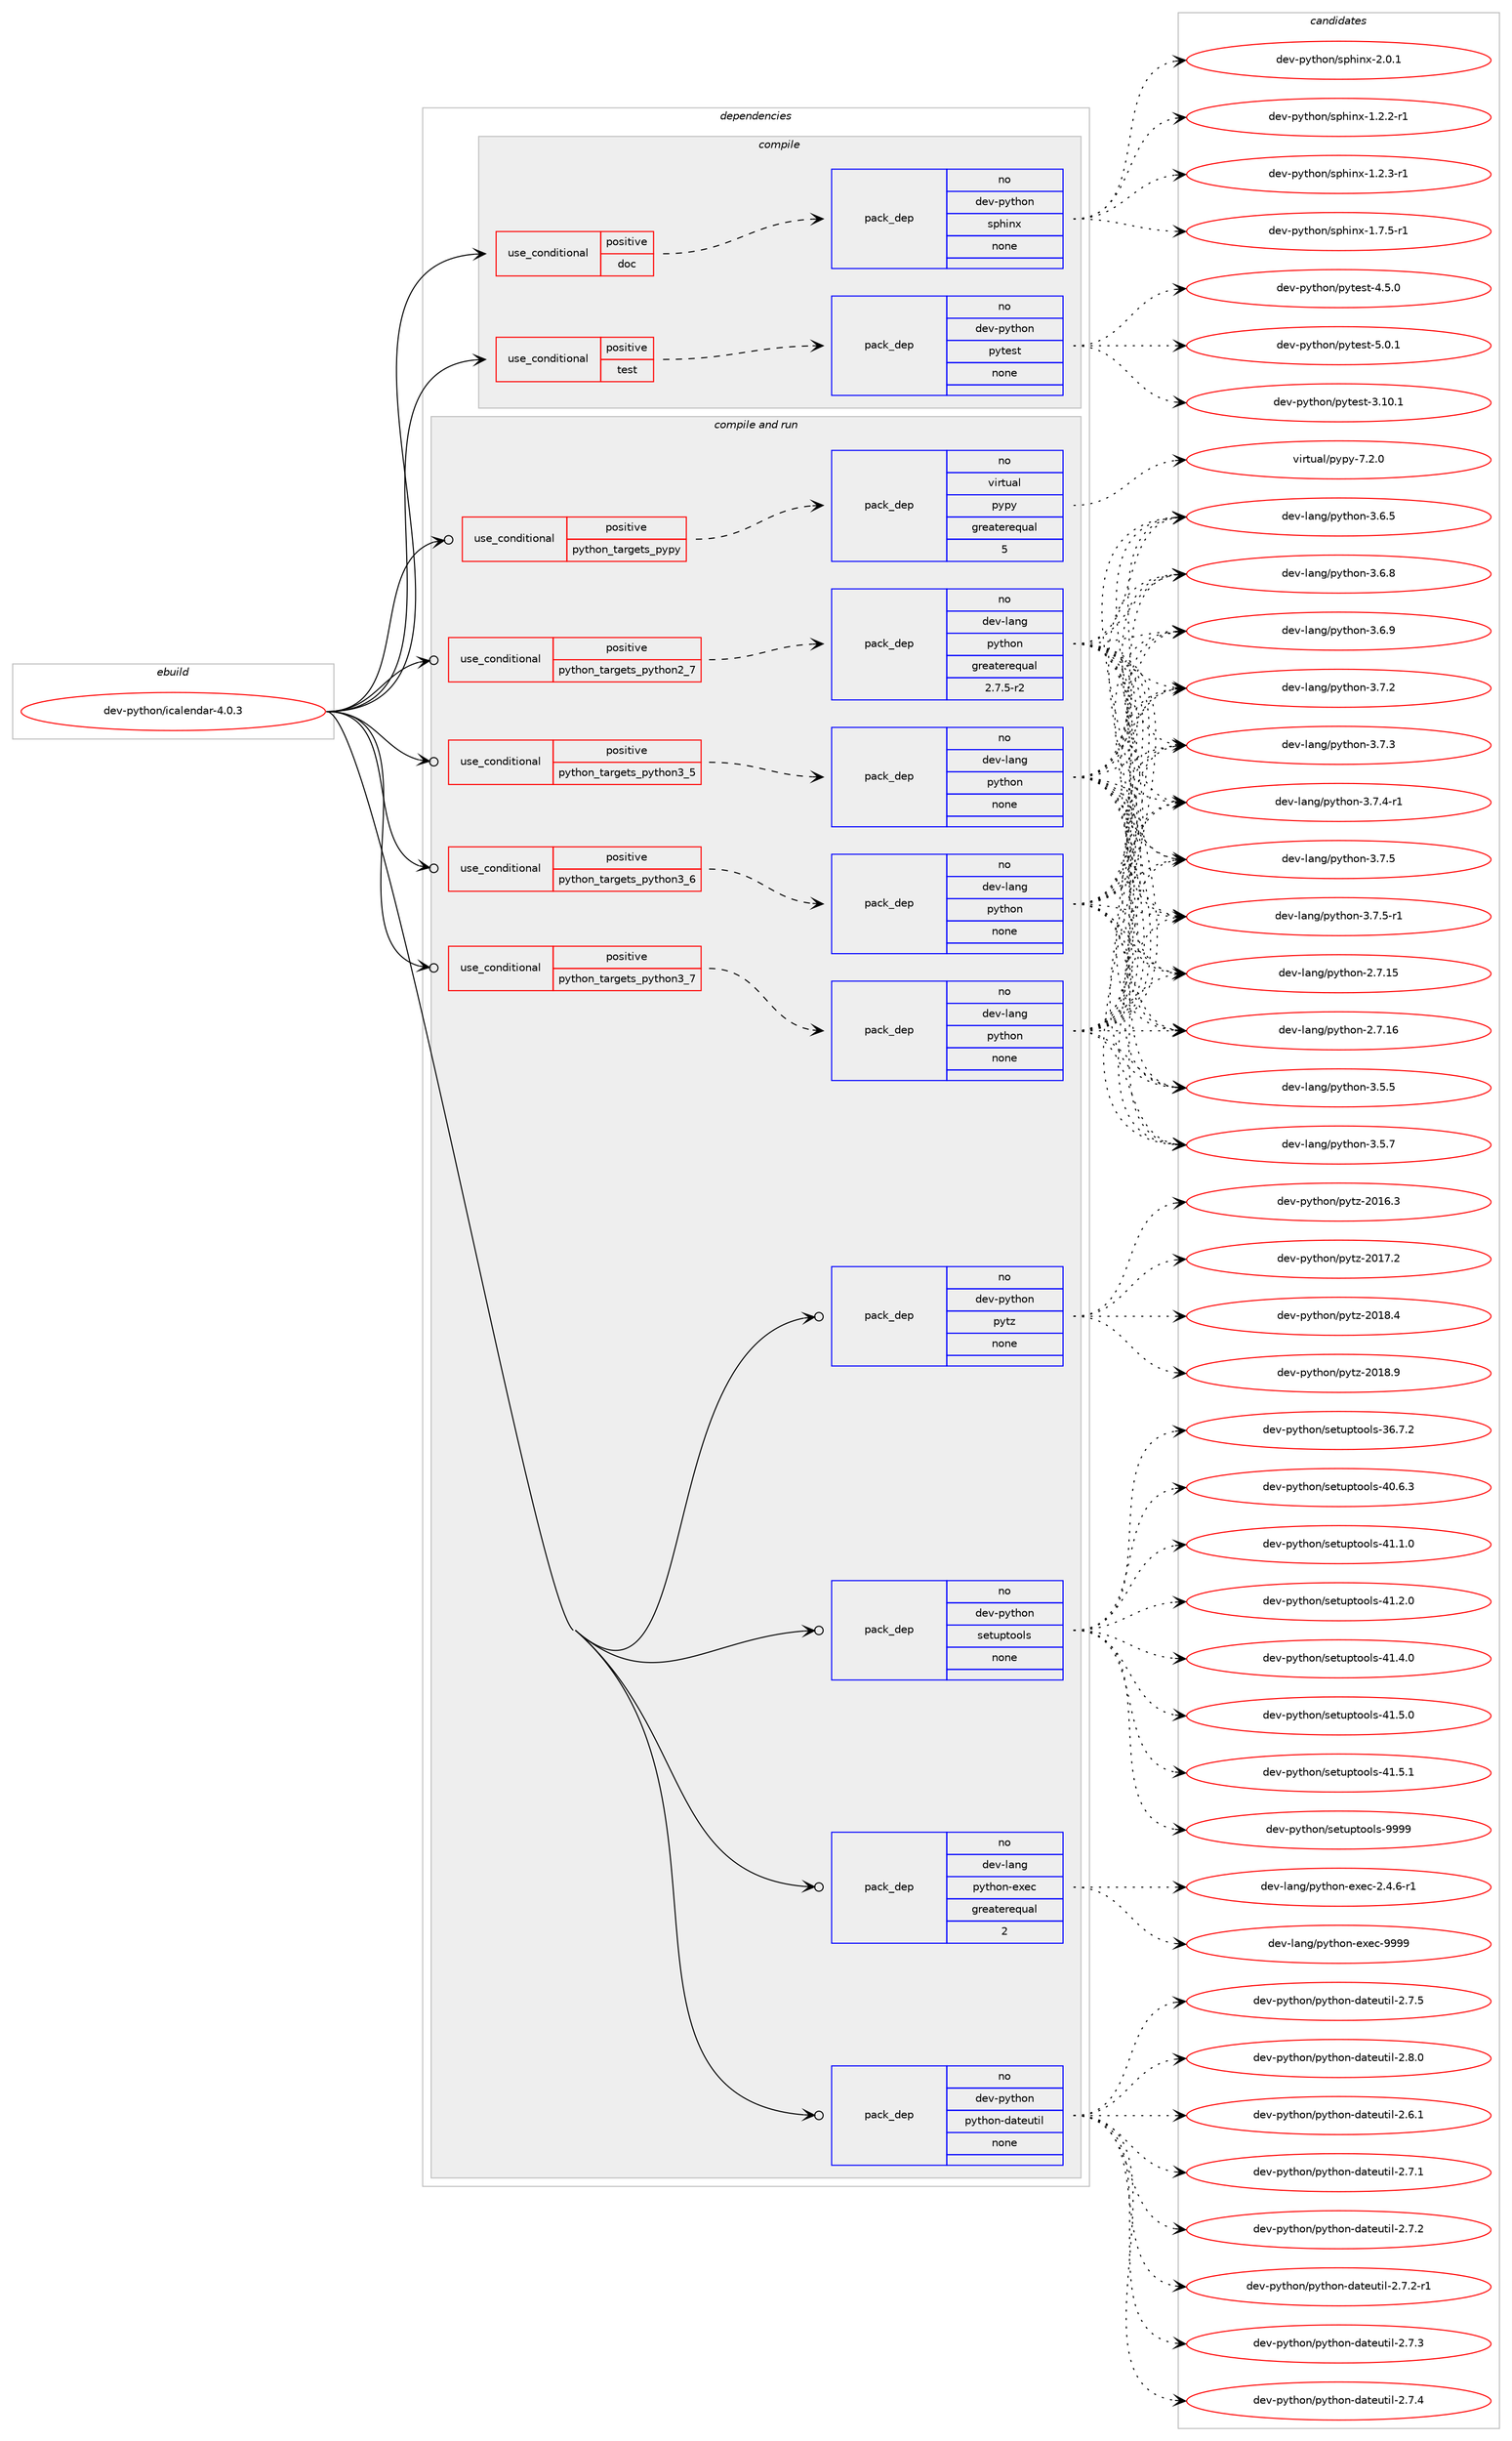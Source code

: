 digraph prolog {

# *************
# Graph options
# *************

newrank=true;
concentrate=true;
compound=true;
graph [rankdir=LR,fontname=Helvetica,fontsize=10,ranksep=1.5];#, ranksep=2.5, nodesep=0.2];
edge  [arrowhead=vee];
node  [fontname=Helvetica,fontsize=10];

# **********
# The ebuild
# **********

subgraph cluster_leftcol {
color=gray;
rank=same;
label=<<i>ebuild</i>>;
id [label="dev-python/icalendar-4.0.3", color=red, width=4, href="../dev-python/icalendar-4.0.3.svg"];
}

# ****************
# The dependencies
# ****************

subgraph cluster_midcol {
color=gray;
label=<<i>dependencies</i>>;
subgraph cluster_compile {
fillcolor="#eeeeee";
style=filled;
label=<<i>compile</i>>;
subgraph cond140732 {
dependency609104 [label=<<TABLE BORDER="0" CELLBORDER="1" CELLSPACING="0" CELLPADDING="4"><TR><TD ROWSPAN="3" CELLPADDING="10">use_conditional</TD></TR><TR><TD>positive</TD></TR><TR><TD>doc</TD></TR></TABLE>>, shape=none, color=red];
subgraph pack456573 {
dependency609105 [label=<<TABLE BORDER="0" CELLBORDER="1" CELLSPACING="0" CELLPADDING="4" WIDTH="220"><TR><TD ROWSPAN="6" CELLPADDING="30">pack_dep</TD></TR><TR><TD WIDTH="110">no</TD></TR><TR><TD>dev-python</TD></TR><TR><TD>sphinx</TD></TR><TR><TD>none</TD></TR><TR><TD></TD></TR></TABLE>>, shape=none, color=blue];
}
dependency609104:e -> dependency609105:w [weight=20,style="dashed",arrowhead="vee"];
}
id:e -> dependency609104:w [weight=20,style="solid",arrowhead="vee"];
subgraph cond140733 {
dependency609106 [label=<<TABLE BORDER="0" CELLBORDER="1" CELLSPACING="0" CELLPADDING="4"><TR><TD ROWSPAN="3" CELLPADDING="10">use_conditional</TD></TR><TR><TD>positive</TD></TR><TR><TD>test</TD></TR></TABLE>>, shape=none, color=red];
subgraph pack456574 {
dependency609107 [label=<<TABLE BORDER="0" CELLBORDER="1" CELLSPACING="0" CELLPADDING="4" WIDTH="220"><TR><TD ROWSPAN="6" CELLPADDING="30">pack_dep</TD></TR><TR><TD WIDTH="110">no</TD></TR><TR><TD>dev-python</TD></TR><TR><TD>pytest</TD></TR><TR><TD>none</TD></TR><TR><TD></TD></TR></TABLE>>, shape=none, color=blue];
}
dependency609106:e -> dependency609107:w [weight=20,style="dashed",arrowhead="vee"];
}
id:e -> dependency609106:w [weight=20,style="solid",arrowhead="vee"];
}
subgraph cluster_compileandrun {
fillcolor="#eeeeee";
style=filled;
label=<<i>compile and run</i>>;
subgraph cond140734 {
dependency609108 [label=<<TABLE BORDER="0" CELLBORDER="1" CELLSPACING="0" CELLPADDING="4"><TR><TD ROWSPAN="3" CELLPADDING="10">use_conditional</TD></TR><TR><TD>positive</TD></TR><TR><TD>python_targets_pypy</TD></TR></TABLE>>, shape=none, color=red];
subgraph pack456575 {
dependency609109 [label=<<TABLE BORDER="0" CELLBORDER="1" CELLSPACING="0" CELLPADDING="4" WIDTH="220"><TR><TD ROWSPAN="6" CELLPADDING="30">pack_dep</TD></TR><TR><TD WIDTH="110">no</TD></TR><TR><TD>virtual</TD></TR><TR><TD>pypy</TD></TR><TR><TD>greaterequal</TD></TR><TR><TD>5</TD></TR></TABLE>>, shape=none, color=blue];
}
dependency609108:e -> dependency609109:w [weight=20,style="dashed",arrowhead="vee"];
}
id:e -> dependency609108:w [weight=20,style="solid",arrowhead="odotvee"];
subgraph cond140735 {
dependency609110 [label=<<TABLE BORDER="0" CELLBORDER="1" CELLSPACING="0" CELLPADDING="4"><TR><TD ROWSPAN="3" CELLPADDING="10">use_conditional</TD></TR><TR><TD>positive</TD></TR><TR><TD>python_targets_python2_7</TD></TR></TABLE>>, shape=none, color=red];
subgraph pack456576 {
dependency609111 [label=<<TABLE BORDER="0" CELLBORDER="1" CELLSPACING="0" CELLPADDING="4" WIDTH="220"><TR><TD ROWSPAN="6" CELLPADDING="30">pack_dep</TD></TR><TR><TD WIDTH="110">no</TD></TR><TR><TD>dev-lang</TD></TR><TR><TD>python</TD></TR><TR><TD>greaterequal</TD></TR><TR><TD>2.7.5-r2</TD></TR></TABLE>>, shape=none, color=blue];
}
dependency609110:e -> dependency609111:w [weight=20,style="dashed",arrowhead="vee"];
}
id:e -> dependency609110:w [weight=20,style="solid",arrowhead="odotvee"];
subgraph cond140736 {
dependency609112 [label=<<TABLE BORDER="0" CELLBORDER="1" CELLSPACING="0" CELLPADDING="4"><TR><TD ROWSPAN="3" CELLPADDING="10">use_conditional</TD></TR><TR><TD>positive</TD></TR><TR><TD>python_targets_python3_5</TD></TR></TABLE>>, shape=none, color=red];
subgraph pack456577 {
dependency609113 [label=<<TABLE BORDER="0" CELLBORDER="1" CELLSPACING="0" CELLPADDING="4" WIDTH="220"><TR><TD ROWSPAN="6" CELLPADDING="30">pack_dep</TD></TR><TR><TD WIDTH="110">no</TD></TR><TR><TD>dev-lang</TD></TR><TR><TD>python</TD></TR><TR><TD>none</TD></TR><TR><TD></TD></TR></TABLE>>, shape=none, color=blue];
}
dependency609112:e -> dependency609113:w [weight=20,style="dashed",arrowhead="vee"];
}
id:e -> dependency609112:w [weight=20,style="solid",arrowhead="odotvee"];
subgraph cond140737 {
dependency609114 [label=<<TABLE BORDER="0" CELLBORDER="1" CELLSPACING="0" CELLPADDING="4"><TR><TD ROWSPAN="3" CELLPADDING="10">use_conditional</TD></TR><TR><TD>positive</TD></TR><TR><TD>python_targets_python3_6</TD></TR></TABLE>>, shape=none, color=red];
subgraph pack456578 {
dependency609115 [label=<<TABLE BORDER="0" CELLBORDER="1" CELLSPACING="0" CELLPADDING="4" WIDTH="220"><TR><TD ROWSPAN="6" CELLPADDING="30">pack_dep</TD></TR><TR><TD WIDTH="110">no</TD></TR><TR><TD>dev-lang</TD></TR><TR><TD>python</TD></TR><TR><TD>none</TD></TR><TR><TD></TD></TR></TABLE>>, shape=none, color=blue];
}
dependency609114:e -> dependency609115:w [weight=20,style="dashed",arrowhead="vee"];
}
id:e -> dependency609114:w [weight=20,style="solid",arrowhead="odotvee"];
subgraph cond140738 {
dependency609116 [label=<<TABLE BORDER="0" CELLBORDER="1" CELLSPACING="0" CELLPADDING="4"><TR><TD ROWSPAN="3" CELLPADDING="10">use_conditional</TD></TR><TR><TD>positive</TD></TR><TR><TD>python_targets_python3_7</TD></TR></TABLE>>, shape=none, color=red];
subgraph pack456579 {
dependency609117 [label=<<TABLE BORDER="0" CELLBORDER="1" CELLSPACING="0" CELLPADDING="4" WIDTH="220"><TR><TD ROWSPAN="6" CELLPADDING="30">pack_dep</TD></TR><TR><TD WIDTH="110">no</TD></TR><TR><TD>dev-lang</TD></TR><TR><TD>python</TD></TR><TR><TD>none</TD></TR><TR><TD></TD></TR></TABLE>>, shape=none, color=blue];
}
dependency609116:e -> dependency609117:w [weight=20,style="dashed",arrowhead="vee"];
}
id:e -> dependency609116:w [weight=20,style="solid",arrowhead="odotvee"];
subgraph pack456580 {
dependency609118 [label=<<TABLE BORDER="0" CELLBORDER="1" CELLSPACING="0" CELLPADDING="4" WIDTH="220"><TR><TD ROWSPAN="6" CELLPADDING="30">pack_dep</TD></TR><TR><TD WIDTH="110">no</TD></TR><TR><TD>dev-lang</TD></TR><TR><TD>python-exec</TD></TR><TR><TD>greaterequal</TD></TR><TR><TD>2</TD></TR></TABLE>>, shape=none, color=blue];
}
id:e -> dependency609118:w [weight=20,style="solid",arrowhead="odotvee"];
subgraph pack456581 {
dependency609119 [label=<<TABLE BORDER="0" CELLBORDER="1" CELLSPACING="0" CELLPADDING="4" WIDTH="220"><TR><TD ROWSPAN="6" CELLPADDING="30">pack_dep</TD></TR><TR><TD WIDTH="110">no</TD></TR><TR><TD>dev-python</TD></TR><TR><TD>python-dateutil</TD></TR><TR><TD>none</TD></TR><TR><TD></TD></TR></TABLE>>, shape=none, color=blue];
}
id:e -> dependency609119:w [weight=20,style="solid",arrowhead="odotvee"];
subgraph pack456582 {
dependency609120 [label=<<TABLE BORDER="0" CELLBORDER="1" CELLSPACING="0" CELLPADDING="4" WIDTH="220"><TR><TD ROWSPAN="6" CELLPADDING="30">pack_dep</TD></TR><TR><TD WIDTH="110">no</TD></TR><TR><TD>dev-python</TD></TR><TR><TD>pytz</TD></TR><TR><TD>none</TD></TR><TR><TD></TD></TR></TABLE>>, shape=none, color=blue];
}
id:e -> dependency609120:w [weight=20,style="solid",arrowhead="odotvee"];
subgraph pack456583 {
dependency609121 [label=<<TABLE BORDER="0" CELLBORDER="1" CELLSPACING="0" CELLPADDING="4" WIDTH="220"><TR><TD ROWSPAN="6" CELLPADDING="30">pack_dep</TD></TR><TR><TD WIDTH="110">no</TD></TR><TR><TD>dev-python</TD></TR><TR><TD>setuptools</TD></TR><TR><TD>none</TD></TR><TR><TD></TD></TR></TABLE>>, shape=none, color=blue];
}
id:e -> dependency609121:w [weight=20,style="solid",arrowhead="odotvee"];
}
subgraph cluster_run {
fillcolor="#eeeeee";
style=filled;
label=<<i>run</i>>;
}
}

# **************
# The candidates
# **************

subgraph cluster_choices {
rank=same;
color=gray;
label=<<i>candidates</i>>;

subgraph choice456573 {
color=black;
nodesep=1;
choice10010111845112121116104111110471151121041051101204549465046504511449 [label="dev-python/sphinx-1.2.2-r1", color=red, width=4,href="../dev-python/sphinx-1.2.2-r1.svg"];
choice10010111845112121116104111110471151121041051101204549465046514511449 [label="dev-python/sphinx-1.2.3-r1", color=red, width=4,href="../dev-python/sphinx-1.2.3-r1.svg"];
choice10010111845112121116104111110471151121041051101204549465546534511449 [label="dev-python/sphinx-1.7.5-r1", color=red, width=4,href="../dev-python/sphinx-1.7.5-r1.svg"];
choice1001011184511212111610411111047115112104105110120455046484649 [label="dev-python/sphinx-2.0.1", color=red, width=4,href="../dev-python/sphinx-2.0.1.svg"];
dependency609105:e -> choice10010111845112121116104111110471151121041051101204549465046504511449:w [style=dotted,weight="100"];
dependency609105:e -> choice10010111845112121116104111110471151121041051101204549465046514511449:w [style=dotted,weight="100"];
dependency609105:e -> choice10010111845112121116104111110471151121041051101204549465546534511449:w [style=dotted,weight="100"];
dependency609105:e -> choice1001011184511212111610411111047115112104105110120455046484649:w [style=dotted,weight="100"];
}
subgraph choice456574 {
color=black;
nodesep=1;
choice100101118451121211161041111104711212111610111511645514649484649 [label="dev-python/pytest-3.10.1", color=red, width=4,href="../dev-python/pytest-3.10.1.svg"];
choice1001011184511212111610411111047112121116101115116455246534648 [label="dev-python/pytest-4.5.0", color=red, width=4,href="../dev-python/pytest-4.5.0.svg"];
choice1001011184511212111610411111047112121116101115116455346484649 [label="dev-python/pytest-5.0.1", color=red, width=4,href="../dev-python/pytest-5.0.1.svg"];
dependency609107:e -> choice100101118451121211161041111104711212111610111511645514649484649:w [style=dotted,weight="100"];
dependency609107:e -> choice1001011184511212111610411111047112121116101115116455246534648:w [style=dotted,weight="100"];
dependency609107:e -> choice1001011184511212111610411111047112121116101115116455346484649:w [style=dotted,weight="100"];
}
subgraph choice456575 {
color=black;
nodesep=1;
choice1181051141161179710847112121112121455546504648 [label="virtual/pypy-7.2.0", color=red, width=4,href="../virtual/pypy-7.2.0.svg"];
dependency609109:e -> choice1181051141161179710847112121112121455546504648:w [style=dotted,weight="100"];
}
subgraph choice456576 {
color=black;
nodesep=1;
choice10010111845108971101034711212111610411111045504655464953 [label="dev-lang/python-2.7.15", color=red, width=4,href="../dev-lang/python-2.7.15.svg"];
choice10010111845108971101034711212111610411111045504655464954 [label="dev-lang/python-2.7.16", color=red, width=4,href="../dev-lang/python-2.7.16.svg"];
choice100101118451089711010347112121116104111110455146534653 [label="dev-lang/python-3.5.5", color=red, width=4,href="../dev-lang/python-3.5.5.svg"];
choice100101118451089711010347112121116104111110455146534655 [label="dev-lang/python-3.5.7", color=red, width=4,href="../dev-lang/python-3.5.7.svg"];
choice100101118451089711010347112121116104111110455146544653 [label="dev-lang/python-3.6.5", color=red, width=4,href="../dev-lang/python-3.6.5.svg"];
choice100101118451089711010347112121116104111110455146544656 [label="dev-lang/python-3.6.8", color=red, width=4,href="../dev-lang/python-3.6.8.svg"];
choice100101118451089711010347112121116104111110455146544657 [label="dev-lang/python-3.6.9", color=red, width=4,href="../dev-lang/python-3.6.9.svg"];
choice100101118451089711010347112121116104111110455146554650 [label="dev-lang/python-3.7.2", color=red, width=4,href="../dev-lang/python-3.7.2.svg"];
choice100101118451089711010347112121116104111110455146554651 [label="dev-lang/python-3.7.3", color=red, width=4,href="../dev-lang/python-3.7.3.svg"];
choice1001011184510897110103471121211161041111104551465546524511449 [label="dev-lang/python-3.7.4-r1", color=red, width=4,href="../dev-lang/python-3.7.4-r1.svg"];
choice100101118451089711010347112121116104111110455146554653 [label="dev-lang/python-3.7.5", color=red, width=4,href="../dev-lang/python-3.7.5.svg"];
choice1001011184510897110103471121211161041111104551465546534511449 [label="dev-lang/python-3.7.5-r1", color=red, width=4,href="../dev-lang/python-3.7.5-r1.svg"];
dependency609111:e -> choice10010111845108971101034711212111610411111045504655464953:w [style=dotted,weight="100"];
dependency609111:e -> choice10010111845108971101034711212111610411111045504655464954:w [style=dotted,weight="100"];
dependency609111:e -> choice100101118451089711010347112121116104111110455146534653:w [style=dotted,weight="100"];
dependency609111:e -> choice100101118451089711010347112121116104111110455146534655:w [style=dotted,weight="100"];
dependency609111:e -> choice100101118451089711010347112121116104111110455146544653:w [style=dotted,weight="100"];
dependency609111:e -> choice100101118451089711010347112121116104111110455146544656:w [style=dotted,weight="100"];
dependency609111:e -> choice100101118451089711010347112121116104111110455146544657:w [style=dotted,weight="100"];
dependency609111:e -> choice100101118451089711010347112121116104111110455146554650:w [style=dotted,weight="100"];
dependency609111:e -> choice100101118451089711010347112121116104111110455146554651:w [style=dotted,weight="100"];
dependency609111:e -> choice1001011184510897110103471121211161041111104551465546524511449:w [style=dotted,weight="100"];
dependency609111:e -> choice100101118451089711010347112121116104111110455146554653:w [style=dotted,weight="100"];
dependency609111:e -> choice1001011184510897110103471121211161041111104551465546534511449:w [style=dotted,weight="100"];
}
subgraph choice456577 {
color=black;
nodesep=1;
choice10010111845108971101034711212111610411111045504655464953 [label="dev-lang/python-2.7.15", color=red, width=4,href="../dev-lang/python-2.7.15.svg"];
choice10010111845108971101034711212111610411111045504655464954 [label="dev-lang/python-2.7.16", color=red, width=4,href="../dev-lang/python-2.7.16.svg"];
choice100101118451089711010347112121116104111110455146534653 [label="dev-lang/python-3.5.5", color=red, width=4,href="../dev-lang/python-3.5.5.svg"];
choice100101118451089711010347112121116104111110455146534655 [label="dev-lang/python-3.5.7", color=red, width=4,href="../dev-lang/python-3.5.7.svg"];
choice100101118451089711010347112121116104111110455146544653 [label="dev-lang/python-3.6.5", color=red, width=4,href="../dev-lang/python-3.6.5.svg"];
choice100101118451089711010347112121116104111110455146544656 [label="dev-lang/python-3.6.8", color=red, width=4,href="../dev-lang/python-3.6.8.svg"];
choice100101118451089711010347112121116104111110455146544657 [label="dev-lang/python-3.6.9", color=red, width=4,href="../dev-lang/python-3.6.9.svg"];
choice100101118451089711010347112121116104111110455146554650 [label="dev-lang/python-3.7.2", color=red, width=4,href="../dev-lang/python-3.7.2.svg"];
choice100101118451089711010347112121116104111110455146554651 [label="dev-lang/python-3.7.3", color=red, width=4,href="../dev-lang/python-3.7.3.svg"];
choice1001011184510897110103471121211161041111104551465546524511449 [label="dev-lang/python-3.7.4-r1", color=red, width=4,href="../dev-lang/python-3.7.4-r1.svg"];
choice100101118451089711010347112121116104111110455146554653 [label="dev-lang/python-3.7.5", color=red, width=4,href="../dev-lang/python-3.7.5.svg"];
choice1001011184510897110103471121211161041111104551465546534511449 [label="dev-lang/python-3.7.5-r1", color=red, width=4,href="../dev-lang/python-3.7.5-r1.svg"];
dependency609113:e -> choice10010111845108971101034711212111610411111045504655464953:w [style=dotted,weight="100"];
dependency609113:e -> choice10010111845108971101034711212111610411111045504655464954:w [style=dotted,weight="100"];
dependency609113:e -> choice100101118451089711010347112121116104111110455146534653:w [style=dotted,weight="100"];
dependency609113:e -> choice100101118451089711010347112121116104111110455146534655:w [style=dotted,weight="100"];
dependency609113:e -> choice100101118451089711010347112121116104111110455146544653:w [style=dotted,weight="100"];
dependency609113:e -> choice100101118451089711010347112121116104111110455146544656:w [style=dotted,weight="100"];
dependency609113:e -> choice100101118451089711010347112121116104111110455146544657:w [style=dotted,weight="100"];
dependency609113:e -> choice100101118451089711010347112121116104111110455146554650:w [style=dotted,weight="100"];
dependency609113:e -> choice100101118451089711010347112121116104111110455146554651:w [style=dotted,weight="100"];
dependency609113:e -> choice1001011184510897110103471121211161041111104551465546524511449:w [style=dotted,weight="100"];
dependency609113:e -> choice100101118451089711010347112121116104111110455146554653:w [style=dotted,weight="100"];
dependency609113:e -> choice1001011184510897110103471121211161041111104551465546534511449:w [style=dotted,weight="100"];
}
subgraph choice456578 {
color=black;
nodesep=1;
choice10010111845108971101034711212111610411111045504655464953 [label="dev-lang/python-2.7.15", color=red, width=4,href="../dev-lang/python-2.7.15.svg"];
choice10010111845108971101034711212111610411111045504655464954 [label="dev-lang/python-2.7.16", color=red, width=4,href="../dev-lang/python-2.7.16.svg"];
choice100101118451089711010347112121116104111110455146534653 [label="dev-lang/python-3.5.5", color=red, width=4,href="../dev-lang/python-3.5.5.svg"];
choice100101118451089711010347112121116104111110455146534655 [label="dev-lang/python-3.5.7", color=red, width=4,href="../dev-lang/python-3.5.7.svg"];
choice100101118451089711010347112121116104111110455146544653 [label="dev-lang/python-3.6.5", color=red, width=4,href="../dev-lang/python-3.6.5.svg"];
choice100101118451089711010347112121116104111110455146544656 [label="dev-lang/python-3.6.8", color=red, width=4,href="../dev-lang/python-3.6.8.svg"];
choice100101118451089711010347112121116104111110455146544657 [label="dev-lang/python-3.6.9", color=red, width=4,href="../dev-lang/python-3.6.9.svg"];
choice100101118451089711010347112121116104111110455146554650 [label="dev-lang/python-3.7.2", color=red, width=4,href="../dev-lang/python-3.7.2.svg"];
choice100101118451089711010347112121116104111110455146554651 [label="dev-lang/python-3.7.3", color=red, width=4,href="../dev-lang/python-3.7.3.svg"];
choice1001011184510897110103471121211161041111104551465546524511449 [label="dev-lang/python-3.7.4-r1", color=red, width=4,href="../dev-lang/python-3.7.4-r1.svg"];
choice100101118451089711010347112121116104111110455146554653 [label="dev-lang/python-3.7.5", color=red, width=4,href="../dev-lang/python-3.7.5.svg"];
choice1001011184510897110103471121211161041111104551465546534511449 [label="dev-lang/python-3.7.5-r1", color=red, width=4,href="../dev-lang/python-3.7.5-r1.svg"];
dependency609115:e -> choice10010111845108971101034711212111610411111045504655464953:w [style=dotted,weight="100"];
dependency609115:e -> choice10010111845108971101034711212111610411111045504655464954:w [style=dotted,weight="100"];
dependency609115:e -> choice100101118451089711010347112121116104111110455146534653:w [style=dotted,weight="100"];
dependency609115:e -> choice100101118451089711010347112121116104111110455146534655:w [style=dotted,weight="100"];
dependency609115:e -> choice100101118451089711010347112121116104111110455146544653:w [style=dotted,weight="100"];
dependency609115:e -> choice100101118451089711010347112121116104111110455146544656:w [style=dotted,weight="100"];
dependency609115:e -> choice100101118451089711010347112121116104111110455146544657:w [style=dotted,weight="100"];
dependency609115:e -> choice100101118451089711010347112121116104111110455146554650:w [style=dotted,weight="100"];
dependency609115:e -> choice100101118451089711010347112121116104111110455146554651:w [style=dotted,weight="100"];
dependency609115:e -> choice1001011184510897110103471121211161041111104551465546524511449:w [style=dotted,weight="100"];
dependency609115:e -> choice100101118451089711010347112121116104111110455146554653:w [style=dotted,weight="100"];
dependency609115:e -> choice1001011184510897110103471121211161041111104551465546534511449:w [style=dotted,weight="100"];
}
subgraph choice456579 {
color=black;
nodesep=1;
choice10010111845108971101034711212111610411111045504655464953 [label="dev-lang/python-2.7.15", color=red, width=4,href="../dev-lang/python-2.7.15.svg"];
choice10010111845108971101034711212111610411111045504655464954 [label="dev-lang/python-2.7.16", color=red, width=4,href="../dev-lang/python-2.7.16.svg"];
choice100101118451089711010347112121116104111110455146534653 [label="dev-lang/python-3.5.5", color=red, width=4,href="../dev-lang/python-3.5.5.svg"];
choice100101118451089711010347112121116104111110455146534655 [label="dev-lang/python-3.5.7", color=red, width=4,href="../dev-lang/python-3.5.7.svg"];
choice100101118451089711010347112121116104111110455146544653 [label="dev-lang/python-3.6.5", color=red, width=4,href="../dev-lang/python-3.6.5.svg"];
choice100101118451089711010347112121116104111110455146544656 [label="dev-lang/python-3.6.8", color=red, width=4,href="../dev-lang/python-3.6.8.svg"];
choice100101118451089711010347112121116104111110455146544657 [label="dev-lang/python-3.6.9", color=red, width=4,href="../dev-lang/python-3.6.9.svg"];
choice100101118451089711010347112121116104111110455146554650 [label="dev-lang/python-3.7.2", color=red, width=4,href="../dev-lang/python-3.7.2.svg"];
choice100101118451089711010347112121116104111110455146554651 [label="dev-lang/python-3.7.3", color=red, width=4,href="../dev-lang/python-3.7.3.svg"];
choice1001011184510897110103471121211161041111104551465546524511449 [label="dev-lang/python-3.7.4-r1", color=red, width=4,href="../dev-lang/python-3.7.4-r1.svg"];
choice100101118451089711010347112121116104111110455146554653 [label="dev-lang/python-3.7.5", color=red, width=4,href="../dev-lang/python-3.7.5.svg"];
choice1001011184510897110103471121211161041111104551465546534511449 [label="dev-lang/python-3.7.5-r1", color=red, width=4,href="../dev-lang/python-3.7.5-r1.svg"];
dependency609117:e -> choice10010111845108971101034711212111610411111045504655464953:w [style=dotted,weight="100"];
dependency609117:e -> choice10010111845108971101034711212111610411111045504655464954:w [style=dotted,weight="100"];
dependency609117:e -> choice100101118451089711010347112121116104111110455146534653:w [style=dotted,weight="100"];
dependency609117:e -> choice100101118451089711010347112121116104111110455146534655:w [style=dotted,weight="100"];
dependency609117:e -> choice100101118451089711010347112121116104111110455146544653:w [style=dotted,weight="100"];
dependency609117:e -> choice100101118451089711010347112121116104111110455146544656:w [style=dotted,weight="100"];
dependency609117:e -> choice100101118451089711010347112121116104111110455146544657:w [style=dotted,weight="100"];
dependency609117:e -> choice100101118451089711010347112121116104111110455146554650:w [style=dotted,weight="100"];
dependency609117:e -> choice100101118451089711010347112121116104111110455146554651:w [style=dotted,weight="100"];
dependency609117:e -> choice1001011184510897110103471121211161041111104551465546524511449:w [style=dotted,weight="100"];
dependency609117:e -> choice100101118451089711010347112121116104111110455146554653:w [style=dotted,weight="100"];
dependency609117:e -> choice1001011184510897110103471121211161041111104551465546534511449:w [style=dotted,weight="100"];
}
subgraph choice456580 {
color=black;
nodesep=1;
choice10010111845108971101034711212111610411111045101120101994550465246544511449 [label="dev-lang/python-exec-2.4.6-r1", color=red, width=4,href="../dev-lang/python-exec-2.4.6-r1.svg"];
choice10010111845108971101034711212111610411111045101120101994557575757 [label="dev-lang/python-exec-9999", color=red, width=4,href="../dev-lang/python-exec-9999.svg"];
dependency609118:e -> choice10010111845108971101034711212111610411111045101120101994550465246544511449:w [style=dotted,weight="100"];
dependency609118:e -> choice10010111845108971101034711212111610411111045101120101994557575757:w [style=dotted,weight="100"];
}
subgraph choice456581 {
color=black;
nodesep=1;
choice10010111845112121116104111110471121211161041111104510097116101117116105108455046544649 [label="dev-python/python-dateutil-2.6.1", color=red, width=4,href="../dev-python/python-dateutil-2.6.1.svg"];
choice10010111845112121116104111110471121211161041111104510097116101117116105108455046554649 [label="dev-python/python-dateutil-2.7.1", color=red, width=4,href="../dev-python/python-dateutil-2.7.1.svg"];
choice10010111845112121116104111110471121211161041111104510097116101117116105108455046554650 [label="dev-python/python-dateutil-2.7.2", color=red, width=4,href="../dev-python/python-dateutil-2.7.2.svg"];
choice100101118451121211161041111104711212111610411111045100971161011171161051084550465546504511449 [label="dev-python/python-dateutil-2.7.2-r1", color=red, width=4,href="../dev-python/python-dateutil-2.7.2-r1.svg"];
choice10010111845112121116104111110471121211161041111104510097116101117116105108455046554651 [label="dev-python/python-dateutil-2.7.3", color=red, width=4,href="../dev-python/python-dateutil-2.7.3.svg"];
choice10010111845112121116104111110471121211161041111104510097116101117116105108455046554652 [label="dev-python/python-dateutil-2.7.4", color=red, width=4,href="../dev-python/python-dateutil-2.7.4.svg"];
choice10010111845112121116104111110471121211161041111104510097116101117116105108455046554653 [label="dev-python/python-dateutil-2.7.5", color=red, width=4,href="../dev-python/python-dateutil-2.7.5.svg"];
choice10010111845112121116104111110471121211161041111104510097116101117116105108455046564648 [label="dev-python/python-dateutil-2.8.0", color=red, width=4,href="../dev-python/python-dateutil-2.8.0.svg"];
dependency609119:e -> choice10010111845112121116104111110471121211161041111104510097116101117116105108455046544649:w [style=dotted,weight="100"];
dependency609119:e -> choice10010111845112121116104111110471121211161041111104510097116101117116105108455046554649:w [style=dotted,weight="100"];
dependency609119:e -> choice10010111845112121116104111110471121211161041111104510097116101117116105108455046554650:w [style=dotted,weight="100"];
dependency609119:e -> choice100101118451121211161041111104711212111610411111045100971161011171161051084550465546504511449:w [style=dotted,weight="100"];
dependency609119:e -> choice10010111845112121116104111110471121211161041111104510097116101117116105108455046554651:w [style=dotted,weight="100"];
dependency609119:e -> choice10010111845112121116104111110471121211161041111104510097116101117116105108455046554652:w [style=dotted,weight="100"];
dependency609119:e -> choice10010111845112121116104111110471121211161041111104510097116101117116105108455046554653:w [style=dotted,weight="100"];
dependency609119:e -> choice10010111845112121116104111110471121211161041111104510097116101117116105108455046564648:w [style=dotted,weight="100"];
}
subgraph choice456582 {
color=black;
nodesep=1;
choice100101118451121211161041111104711212111612245504849544651 [label="dev-python/pytz-2016.3", color=red, width=4,href="../dev-python/pytz-2016.3.svg"];
choice100101118451121211161041111104711212111612245504849554650 [label="dev-python/pytz-2017.2", color=red, width=4,href="../dev-python/pytz-2017.2.svg"];
choice100101118451121211161041111104711212111612245504849564652 [label="dev-python/pytz-2018.4", color=red, width=4,href="../dev-python/pytz-2018.4.svg"];
choice100101118451121211161041111104711212111612245504849564657 [label="dev-python/pytz-2018.9", color=red, width=4,href="../dev-python/pytz-2018.9.svg"];
dependency609120:e -> choice100101118451121211161041111104711212111612245504849544651:w [style=dotted,weight="100"];
dependency609120:e -> choice100101118451121211161041111104711212111612245504849554650:w [style=dotted,weight="100"];
dependency609120:e -> choice100101118451121211161041111104711212111612245504849564652:w [style=dotted,weight="100"];
dependency609120:e -> choice100101118451121211161041111104711212111612245504849564657:w [style=dotted,weight="100"];
}
subgraph choice456583 {
color=black;
nodesep=1;
choice100101118451121211161041111104711510111611711211611111110811545515446554650 [label="dev-python/setuptools-36.7.2", color=red, width=4,href="../dev-python/setuptools-36.7.2.svg"];
choice100101118451121211161041111104711510111611711211611111110811545524846544651 [label="dev-python/setuptools-40.6.3", color=red, width=4,href="../dev-python/setuptools-40.6.3.svg"];
choice100101118451121211161041111104711510111611711211611111110811545524946494648 [label="dev-python/setuptools-41.1.0", color=red, width=4,href="../dev-python/setuptools-41.1.0.svg"];
choice100101118451121211161041111104711510111611711211611111110811545524946504648 [label="dev-python/setuptools-41.2.0", color=red, width=4,href="../dev-python/setuptools-41.2.0.svg"];
choice100101118451121211161041111104711510111611711211611111110811545524946524648 [label="dev-python/setuptools-41.4.0", color=red, width=4,href="../dev-python/setuptools-41.4.0.svg"];
choice100101118451121211161041111104711510111611711211611111110811545524946534648 [label="dev-python/setuptools-41.5.0", color=red, width=4,href="../dev-python/setuptools-41.5.0.svg"];
choice100101118451121211161041111104711510111611711211611111110811545524946534649 [label="dev-python/setuptools-41.5.1", color=red, width=4,href="../dev-python/setuptools-41.5.1.svg"];
choice10010111845112121116104111110471151011161171121161111111081154557575757 [label="dev-python/setuptools-9999", color=red, width=4,href="../dev-python/setuptools-9999.svg"];
dependency609121:e -> choice100101118451121211161041111104711510111611711211611111110811545515446554650:w [style=dotted,weight="100"];
dependency609121:e -> choice100101118451121211161041111104711510111611711211611111110811545524846544651:w [style=dotted,weight="100"];
dependency609121:e -> choice100101118451121211161041111104711510111611711211611111110811545524946494648:w [style=dotted,weight="100"];
dependency609121:e -> choice100101118451121211161041111104711510111611711211611111110811545524946504648:w [style=dotted,weight="100"];
dependency609121:e -> choice100101118451121211161041111104711510111611711211611111110811545524946524648:w [style=dotted,weight="100"];
dependency609121:e -> choice100101118451121211161041111104711510111611711211611111110811545524946534648:w [style=dotted,weight="100"];
dependency609121:e -> choice100101118451121211161041111104711510111611711211611111110811545524946534649:w [style=dotted,weight="100"];
dependency609121:e -> choice10010111845112121116104111110471151011161171121161111111081154557575757:w [style=dotted,weight="100"];
}
}

}
